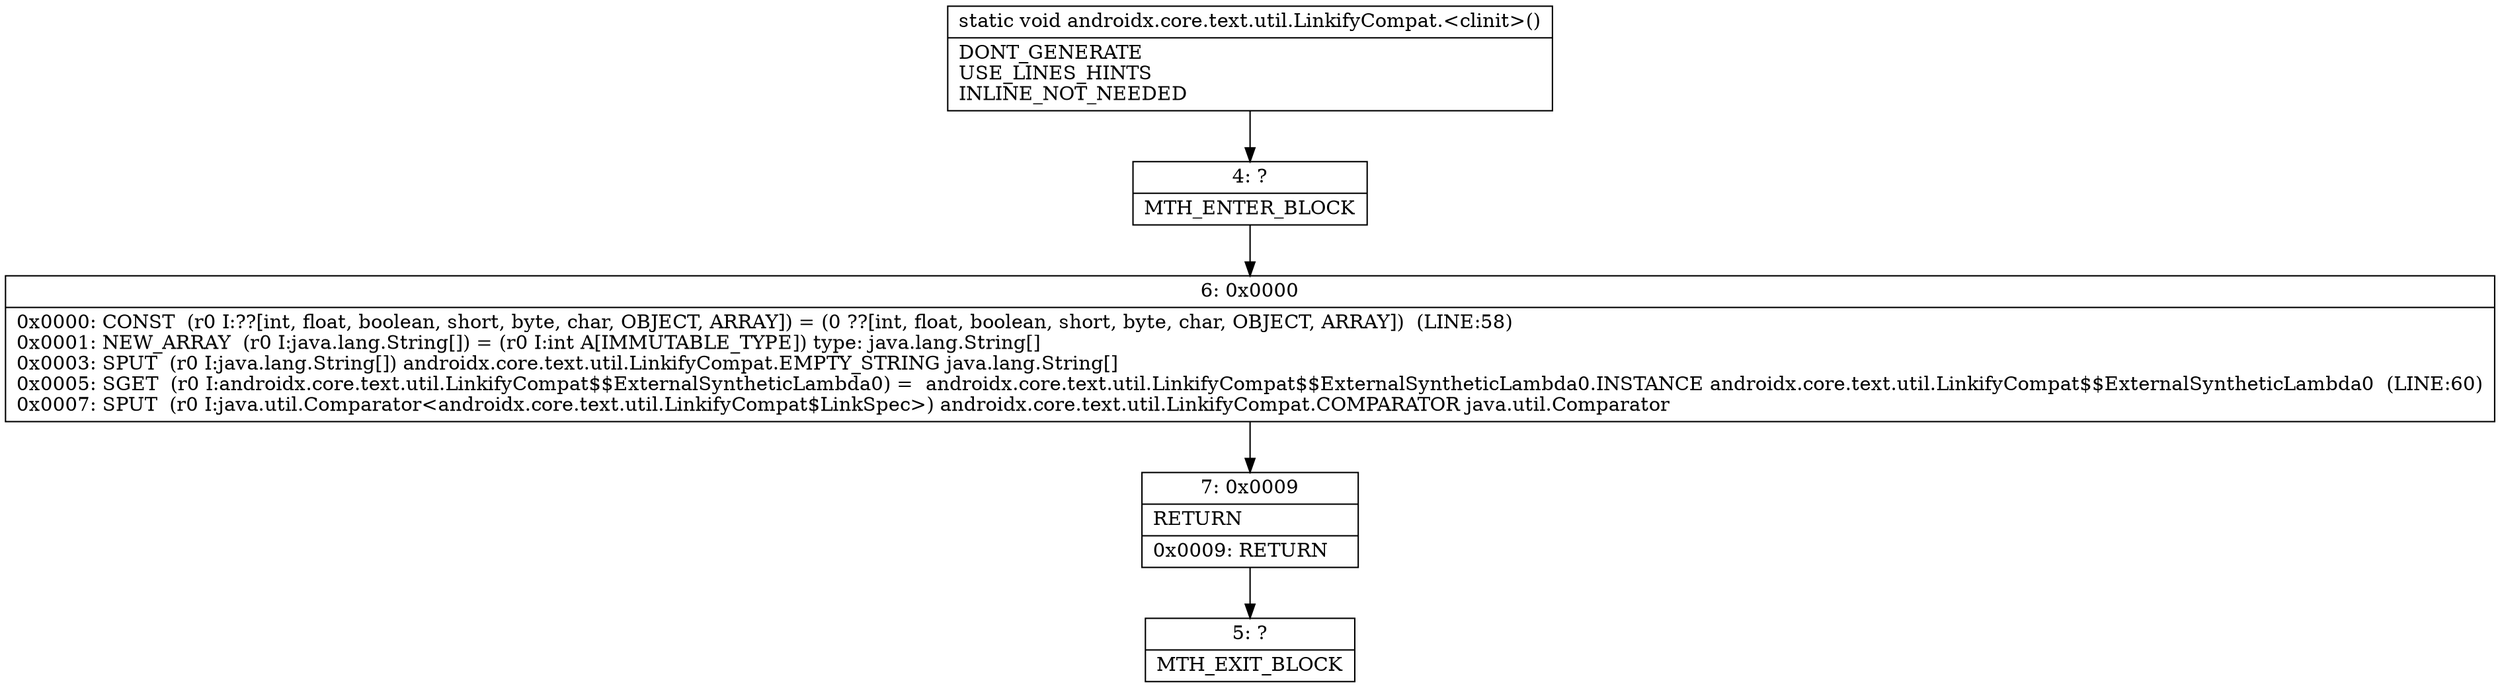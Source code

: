 digraph "CFG forandroidx.core.text.util.LinkifyCompat.\<clinit\>()V" {
Node_4 [shape=record,label="{4\:\ ?|MTH_ENTER_BLOCK\l}"];
Node_6 [shape=record,label="{6\:\ 0x0000|0x0000: CONST  (r0 I:??[int, float, boolean, short, byte, char, OBJECT, ARRAY]) = (0 ??[int, float, boolean, short, byte, char, OBJECT, ARRAY])  (LINE:58)\l0x0001: NEW_ARRAY  (r0 I:java.lang.String[]) = (r0 I:int A[IMMUTABLE_TYPE]) type: java.lang.String[] \l0x0003: SPUT  (r0 I:java.lang.String[]) androidx.core.text.util.LinkifyCompat.EMPTY_STRING java.lang.String[] \l0x0005: SGET  (r0 I:androidx.core.text.util.LinkifyCompat$$ExternalSyntheticLambda0) =  androidx.core.text.util.LinkifyCompat$$ExternalSyntheticLambda0.INSTANCE androidx.core.text.util.LinkifyCompat$$ExternalSyntheticLambda0  (LINE:60)\l0x0007: SPUT  (r0 I:java.util.Comparator\<androidx.core.text.util.LinkifyCompat$LinkSpec\>) androidx.core.text.util.LinkifyCompat.COMPARATOR java.util.Comparator \l}"];
Node_7 [shape=record,label="{7\:\ 0x0009|RETURN\l|0x0009: RETURN   \l}"];
Node_5 [shape=record,label="{5\:\ ?|MTH_EXIT_BLOCK\l}"];
MethodNode[shape=record,label="{static void androidx.core.text.util.LinkifyCompat.\<clinit\>()  | DONT_GENERATE\lUSE_LINES_HINTS\lINLINE_NOT_NEEDED\l}"];
MethodNode -> Node_4;Node_4 -> Node_6;
Node_6 -> Node_7;
Node_7 -> Node_5;
}

